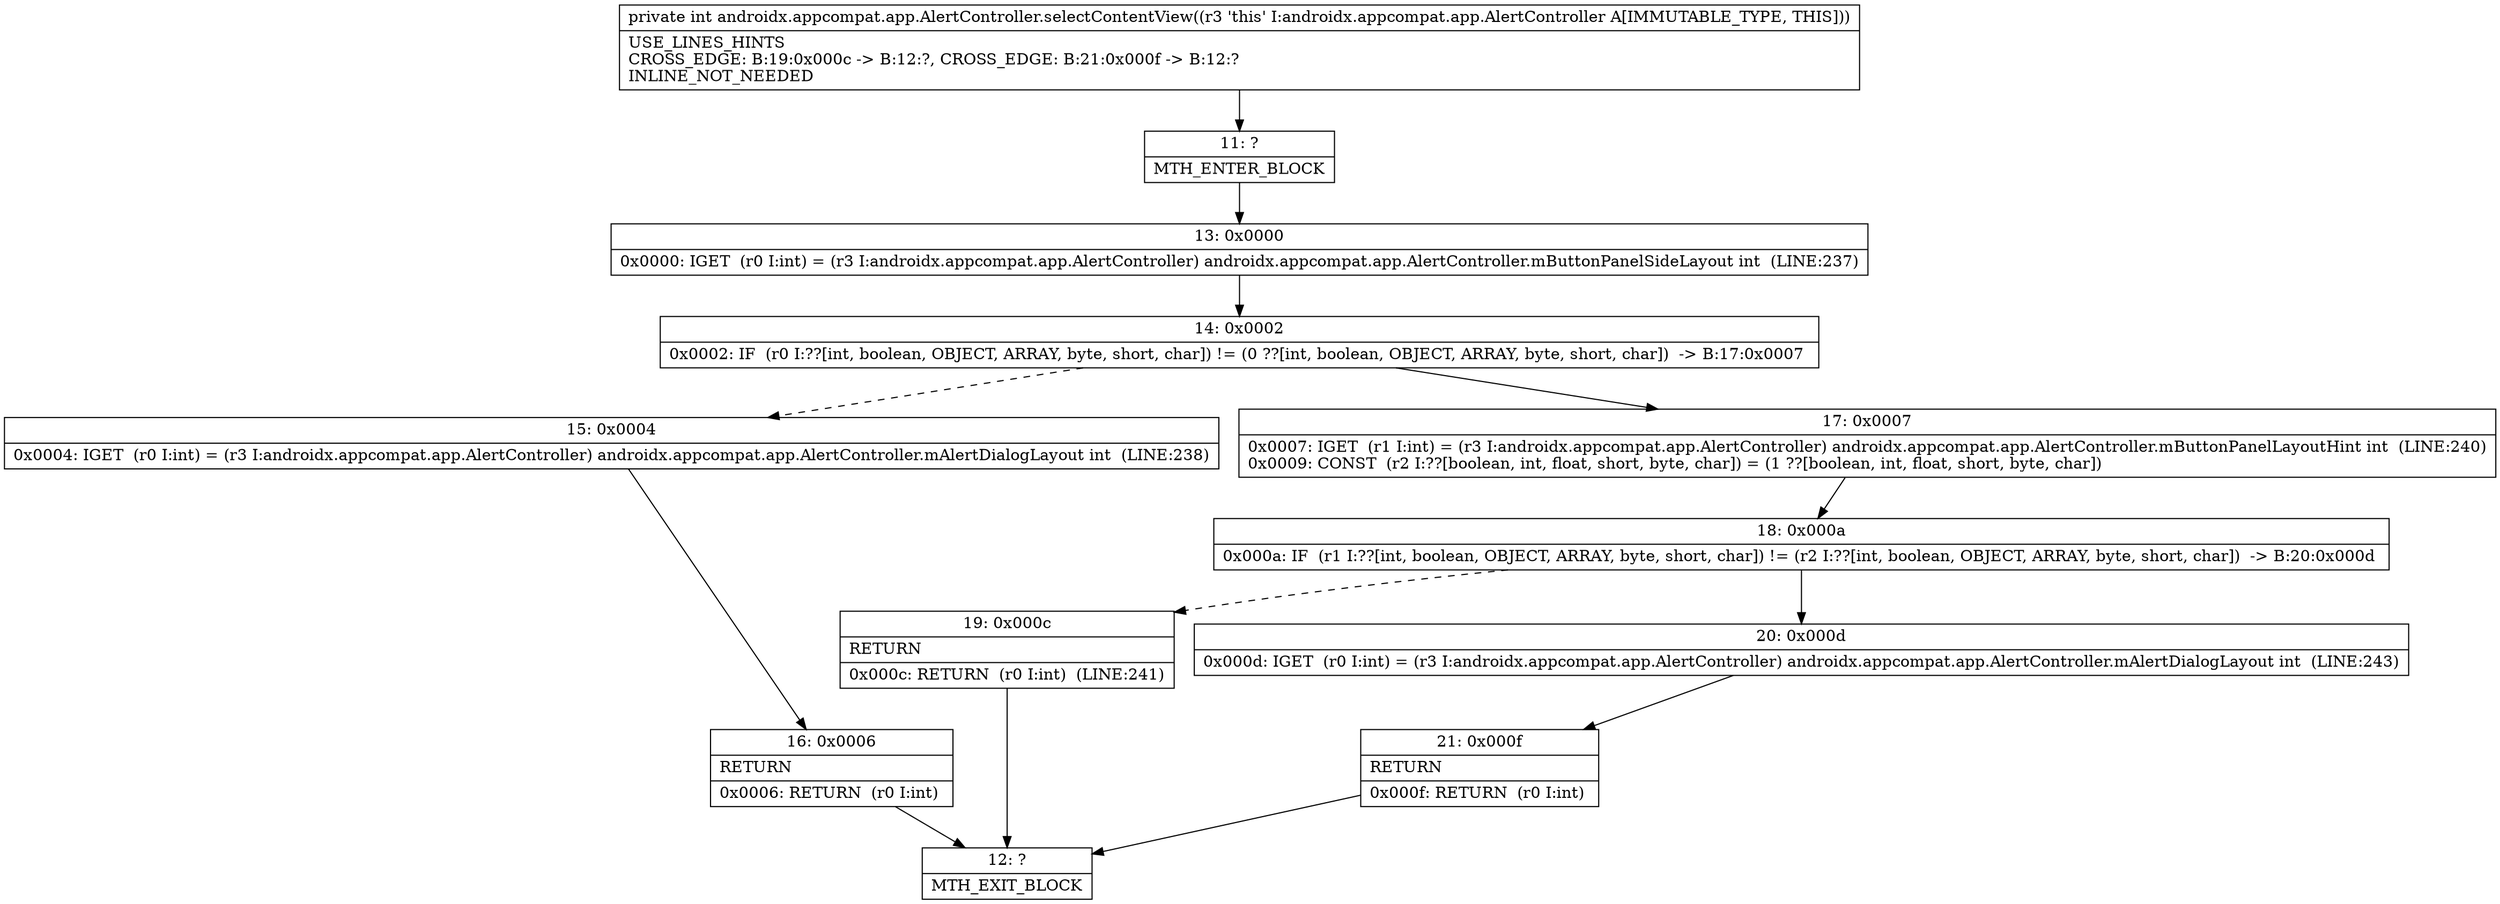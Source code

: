 digraph "CFG forandroidx.appcompat.app.AlertController.selectContentView()I" {
Node_11 [shape=record,label="{11\:\ ?|MTH_ENTER_BLOCK\l}"];
Node_13 [shape=record,label="{13\:\ 0x0000|0x0000: IGET  (r0 I:int) = (r3 I:androidx.appcompat.app.AlertController) androidx.appcompat.app.AlertController.mButtonPanelSideLayout int  (LINE:237)\l}"];
Node_14 [shape=record,label="{14\:\ 0x0002|0x0002: IF  (r0 I:??[int, boolean, OBJECT, ARRAY, byte, short, char]) != (0 ??[int, boolean, OBJECT, ARRAY, byte, short, char])  \-\> B:17:0x0007 \l}"];
Node_15 [shape=record,label="{15\:\ 0x0004|0x0004: IGET  (r0 I:int) = (r3 I:androidx.appcompat.app.AlertController) androidx.appcompat.app.AlertController.mAlertDialogLayout int  (LINE:238)\l}"];
Node_16 [shape=record,label="{16\:\ 0x0006|RETURN\l|0x0006: RETURN  (r0 I:int) \l}"];
Node_12 [shape=record,label="{12\:\ ?|MTH_EXIT_BLOCK\l}"];
Node_17 [shape=record,label="{17\:\ 0x0007|0x0007: IGET  (r1 I:int) = (r3 I:androidx.appcompat.app.AlertController) androidx.appcompat.app.AlertController.mButtonPanelLayoutHint int  (LINE:240)\l0x0009: CONST  (r2 I:??[boolean, int, float, short, byte, char]) = (1 ??[boolean, int, float, short, byte, char]) \l}"];
Node_18 [shape=record,label="{18\:\ 0x000a|0x000a: IF  (r1 I:??[int, boolean, OBJECT, ARRAY, byte, short, char]) != (r2 I:??[int, boolean, OBJECT, ARRAY, byte, short, char])  \-\> B:20:0x000d \l}"];
Node_19 [shape=record,label="{19\:\ 0x000c|RETURN\l|0x000c: RETURN  (r0 I:int)  (LINE:241)\l}"];
Node_20 [shape=record,label="{20\:\ 0x000d|0x000d: IGET  (r0 I:int) = (r3 I:androidx.appcompat.app.AlertController) androidx.appcompat.app.AlertController.mAlertDialogLayout int  (LINE:243)\l}"];
Node_21 [shape=record,label="{21\:\ 0x000f|RETURN\l|0x000f: RETURN  (r0 I:int) \l}"];
MethodNode[shape=record,label="{private int androidx.appcompat.app.AlertController.selectContentView((r3 'this' I:androidx.appcompat.app.AlertController A[IMMUTABLE_TYPE, THIS]))  | USE_LINES_HINTS\lCROSS_EDGE: B:19:0x000c \-\> B:12:?, CROSS_EDGE: B:21:0x000f \-\> B:12:?\lINLINE_NOT_NEEDED\l}"];
MethodNode -> Node_11;Node_11 -> Node_13;
Node_13 -> Node_14;
Node_14 -> Node_15[style=dashed];
Node_14 -> Node_17;
Node_15 -> Node_16;
Node_16 -> Node_12;
Node_17 -> Node_18;
Node_18 -> Node_19[style=dashed];
Node_18 -> Node_20;
Node_19 -> Node_12;
Node_20 -> Node_21;
Node_21 -> Node_12;
}

